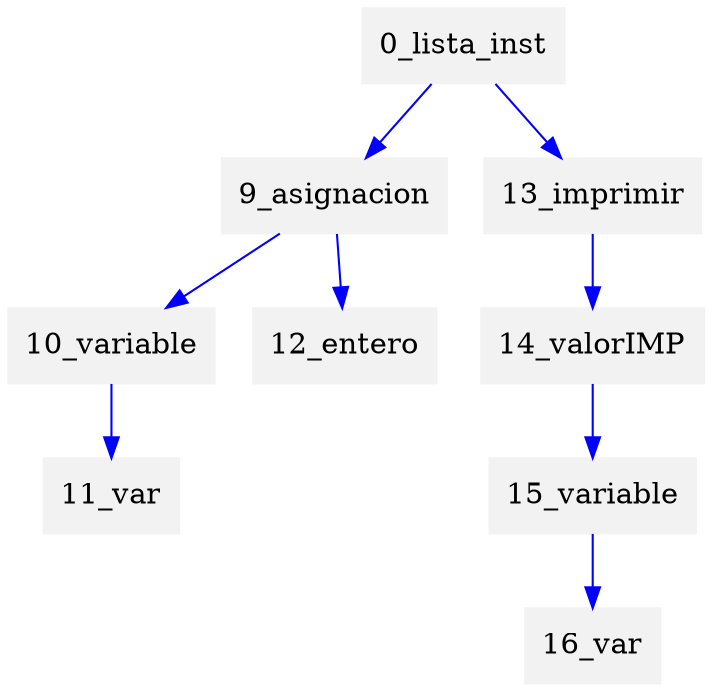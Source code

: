 digraph G {node[shape=box, style=filled, color=Gray95]; edge[color=blue];rankdir=UD 

"0_lista_inst"->"9_asignacion"
"9_asignacion"->"10_variable"
"10_variable"->"11_var"


"9_asignacion"->"12_entero"


"0_lista_inst"->"13_imprimir"
"13_imprimir"->"14_valorIMP"
"14_valorIMP"->"15_variable"
"15_variable"->"16_var"





}